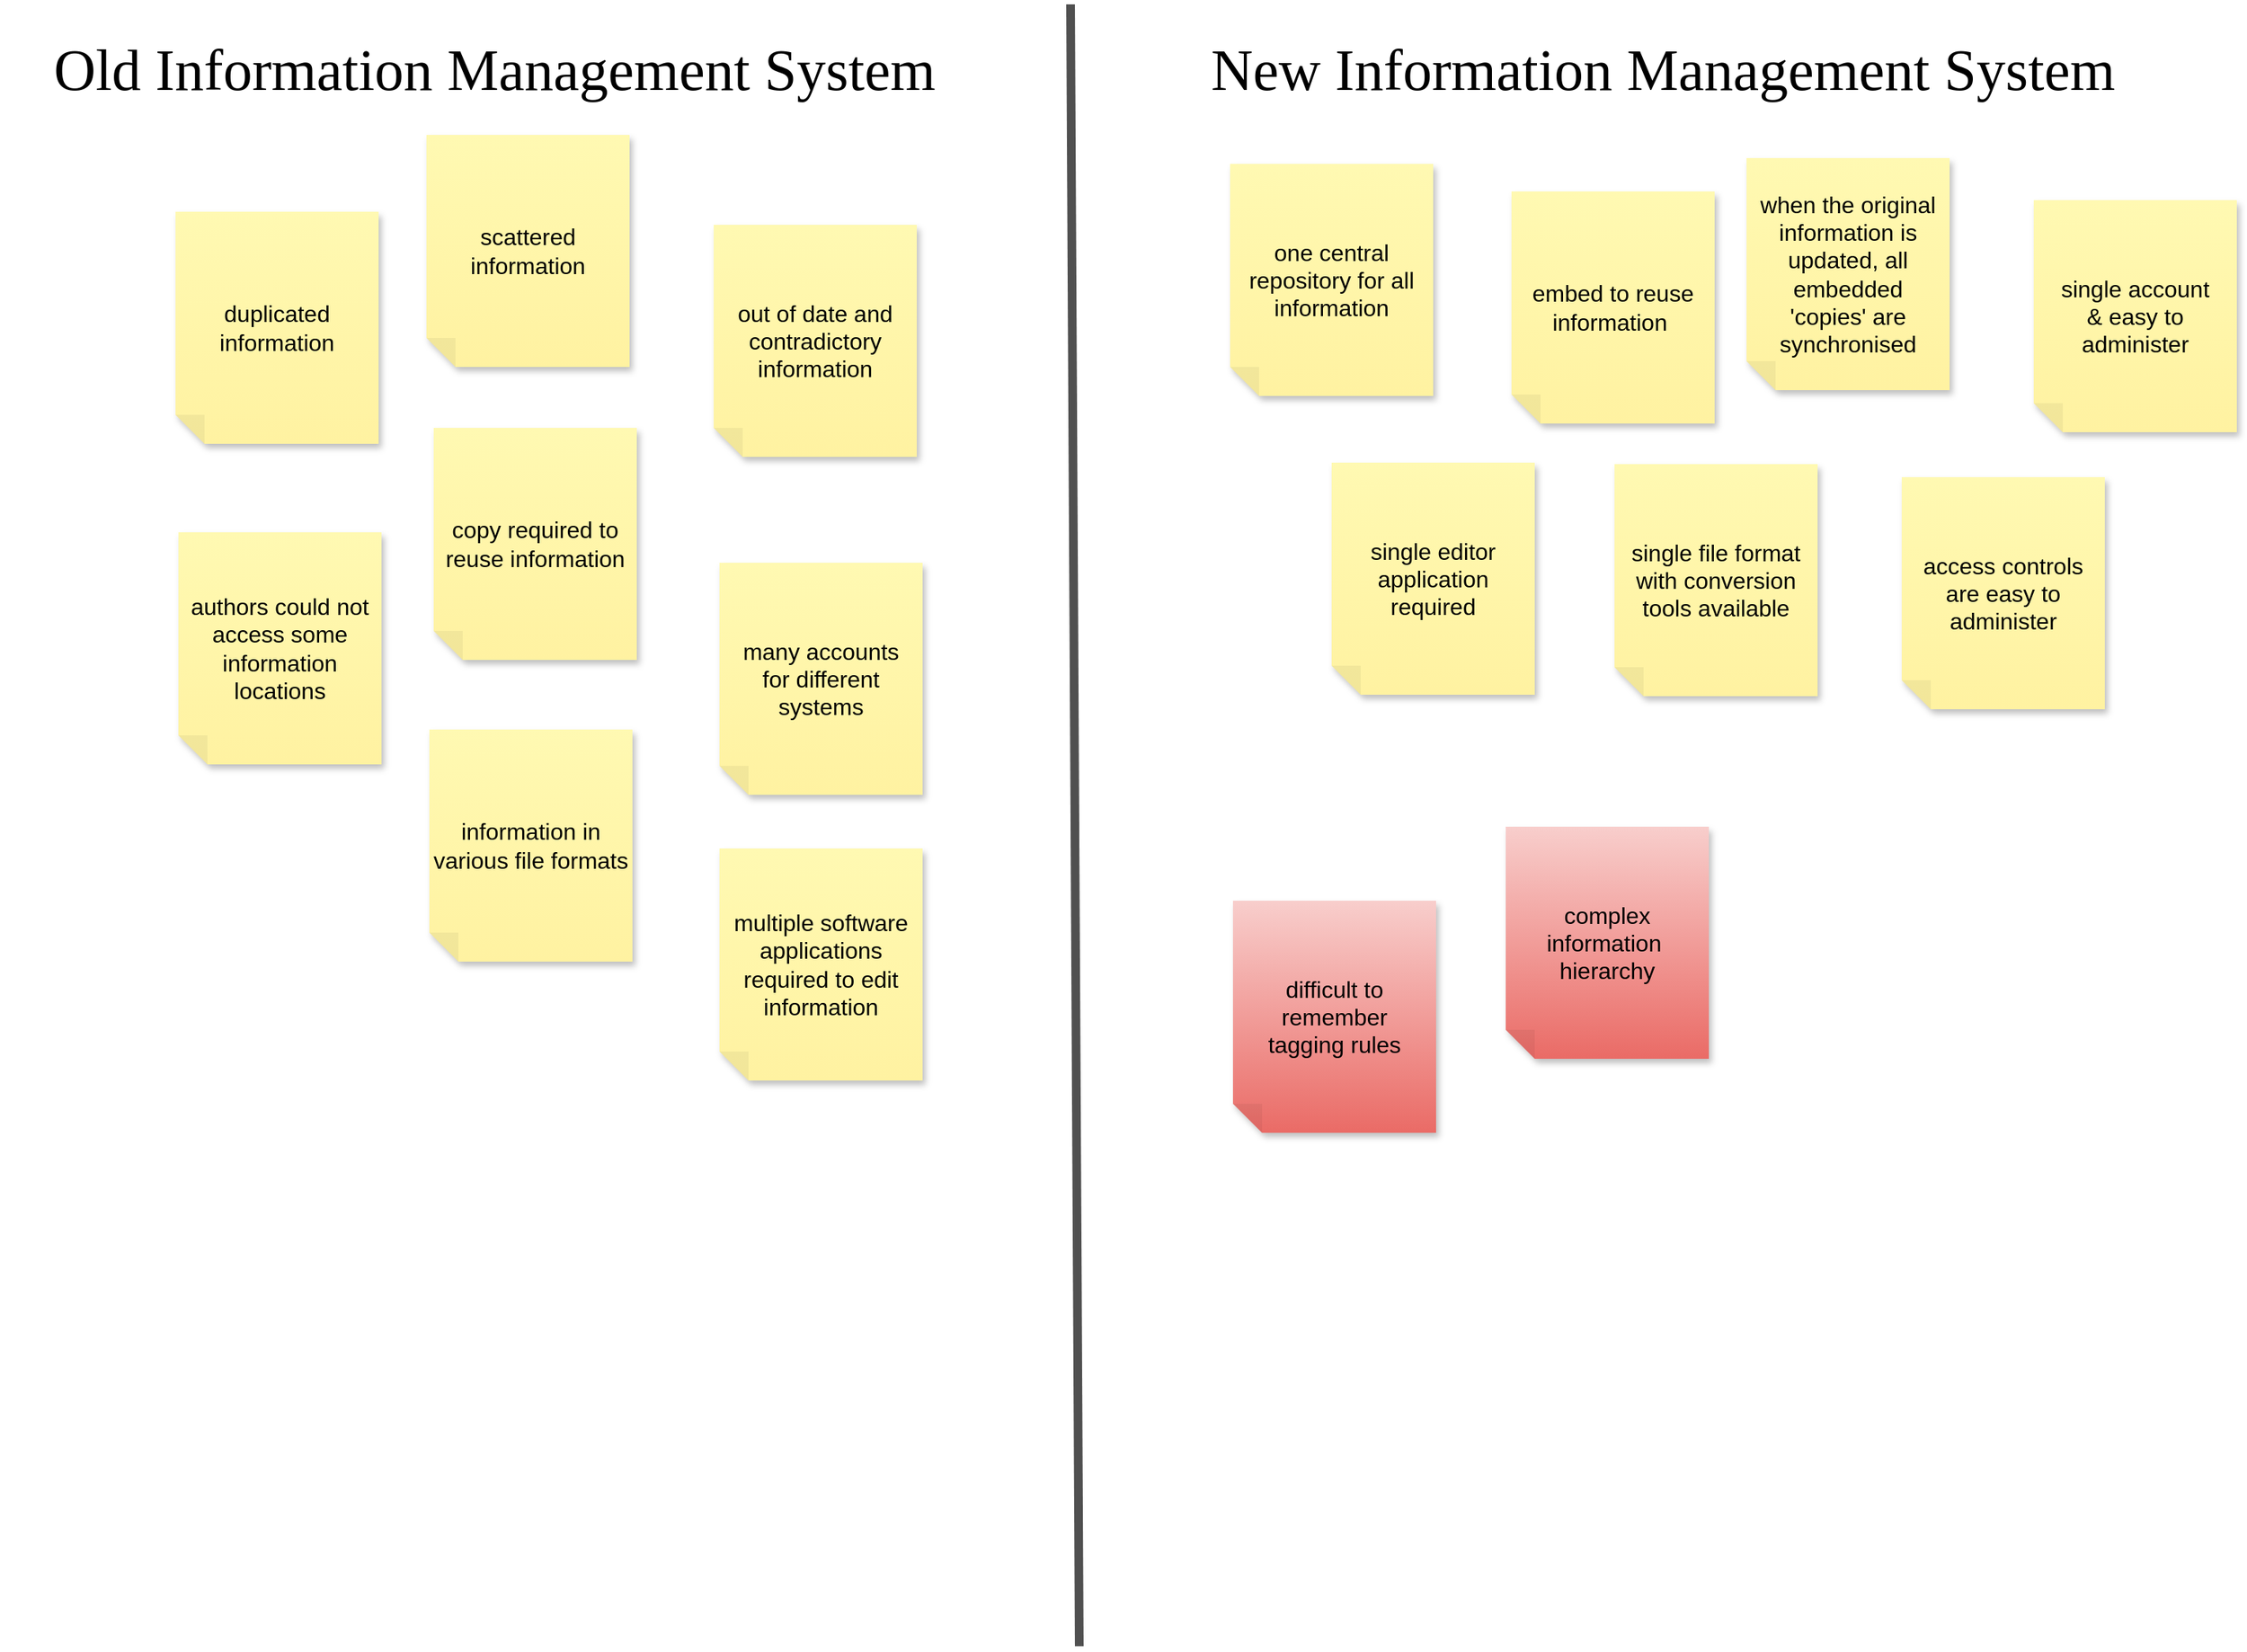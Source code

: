 <mxfile version="21.6.9" type="device" pages="4">
  <diagram id="8Tv6O-zn_HjkpHJz_6Ju" name="sticky notes">
    <mxGraphModel dx="2745" dy="1232" grid="0" gridSize="10" guides="1" tooltips="1" connect="1" arrows="1" fold="1" page="0" pageScale="1" pageWidth="827" pageHeight="1169" math="0" shadow="0">
      <root>
        <mxCell id="0" />
        <mxCell id="1" style="locked=1;" parent="0" />
        <mxCell id="zpWlHhp-zJXK9pTub8P5-1" value="" style="endArrow=none;html=1;rounded=0;fontSize=12;startSize=8;endSize=8;curved=1;strokeWidth=6;fontColor=#808080;strokeColor=#505050;" parent="1" edge="1">
          <mxGeometry width="50" height="50" relative="1" as="geometry">
            <mxPoint x="177" y="760" as="sourcePoint" />
            <mxPoint x="171" y="-372" as="targetPoint" />
          </mxGeometry>
        </mxCell>
        <mxCell id="zpWlHhp-zJXK9pTub8P5-2" value="Old Information Management System" style="text;html=1;strokeColor=none;fillColor=none;align=center;verticalAlign=middle;whiteSpace=wrap;rounded=0;fontSize=40;fontFamily=Georgia;" parent="1" vertex="1">
          <mxGeometry x="-567" y="-342" width="682" height="30" as="geometry" />
        </mxCell>
        <mxCell id="zpWlHhp-zJXK9pTub8P5-3" value="New Information Management System" style="text;html=1;strokeColor=none;fillColor=none;align=center;verticalAlign=middle;whiteSpace=wrap;rounded=0;fontSize=40;fontFamily=Georgia;" parent="1" vertex="1">
          <mxGeometry x="215" y="-342" width="729" height="30" as="geometry" />
        </mxCell>
        <mxCell id="zpWlHhp-zJXK9pTub8P5-4" value="notes" parent="0" />
        <mxCell id="1FB8a4OFprtBWKJMxnHY-16" value="&lt;font size=&quot;3&quot;&gt;access controls &lt;br&gt;are easy to administer&lt;/font&gt;" style="shape=note;whiteSpace=wrap;html=1;backgroundOutline=1;fontColor=#000000;darkOpacity=0.05;fillColor=#FFF9B2;strokeColor=none;fillStyle=solid;direction=west;gradientDirection=north;gradientColor=#FFF2A1;shadow=1;size=20;pointerEvents=1;" parent="zpWlHhp-zJXK9pTub8P5-4" vertex="1">
          <mxGeometry x="744" y="-46" width="140" height="160" as="geometry" />
        </mxCell>
        <mxCell id="1FB8a4OFprtBWKJMxnHY-17" value="&lt;font size=&quot;3&quot;&gt;single editor application &lt;br&gt;required&lt;br&gt;&lt;/font&gt;" style="shape=note;whiteSpace=wrap;html=1;backgroundOutline=1;fontColor=#000000;darkOpacity=0.05;fillColor=#FFF9B2;strokeColor=none;fillStyle=solid;direction=west;gradientDirection=north;gradientColor=#FFF2A1;shadow=1;size=20;pointerEvents=1;" parent="zpWlHhp-zJXK9pTub8P5-4" vertex="1">
          <mxGeometry x="351" y="-56" width="140" height="160" as="geometry" />
        </mxCell>
        <mxCell id="1FB8a4OFprtBWKJMxnHY-6" value="&lt;font size=&quot;3&quot;&gt;one central repository for all information&lt;/font&gt;" style="shape=note;whiteSpace=wrap;html=1;backgroundOutline=1;fontColor=#000000;darkOpacity=0.05;fillColor=#FFF9B2;strokeColor=none;fillStyle=solid;direction=west;gradientDirection=north;gradientColor=#FFF2A1;shadow=1;size=20;pointerEvents=1;" parent="zpWlHhp-zJXK9pTub8P5-4" vertex="1">
          <mxGeometry x="281" y="-262" width="140" height="160" as="geometry" />
        </mxCell>
        <mxCell id="1FB8a4OFprtBWKJMxnHY-7" value="&lt;font size=&quot;3&quot;&gt;difficult to remember &lt;br&gt;tagging rules&lt;/font&gt;" style="shape=note;whiteSpace=wrap;html=1;backgroundOutline=1;darkOpacity=0.05;fillColor=#f8cecc;strokeColor=none;fillStyle=solid;direction=west;gradientDirection=north;shadow=1;size=20;pointerEvents=1;gradientColor=#EA6B66;" parent="zpWlHhp-zJXK9pTub8P5-4" vertex="1">
          <mxGeometry x="283" y="246" width="140" height="160" as="geometry" />
        </mxCell>
        <mxCell id="1FB8a4OFprtBWKJMxnHY-8" value="&lt;font size=&quot;3&quot;&gt;embed to reuse information&amp;nbsp;&lt;/font&gt;" style="shape=note;whiteSpace=wrap;html=1;backgroundOutline=1;fontColor=#000000;darkOpacity=0.05;fillColor=#FFF9B2;strokeColor=none;fillStyle=solid;direction=west;gradientDirection=north;gradientColor=#FFF2A1;shadow=1;size=20;pointerEvents=1;" parent="zpWlHhp-zJXK9pTub8P5-4" vertex="1">
          <mxGeometry x="475" y="-243" width="140" height="160" as="geometry" />
        </mxCell>
        <mxCell id="6zmOf2ZbMMMNH-N77Qxr-1" value="&lt;font size=&quot;3&quot;&gt;complex&lt;br&gt;information&amp;nbsp;&lt;br&gt;hierarchy&lt;/font&gt;" style="shape=note;whiteSpace=wrap;html=1;backgroundOutline=1;darkOpacity=0.05;fillColor=#f8cecc;strokeColor=none;fillStyle=solid;direction=west;gradientDirection=north;shadow=1;size=20;pointerEvents=1;gradientColor=#EA6B66;" parent="zpWlHhp-zJXK9pTub8P5-4" vertex="1">
          <mxGeometry x="471" y="195" width="140" height="160" as="geometry" />
        </mxCell>
        <mxCell id="1FB8a4OFprtBWKJMxnHY-11" value="&lt;font size=&quot;3&quot;&gt;single account&lt;br&gt;&amp;amp; easy to administer&lt;br&gt;&lt;/font&gt;" style="shape=note;whiteSpace=wrap;html=1;backgroundOutline=1;fontColor=#000000;darkOpacity=0.05;fillColor=#FFF9B2;strokeColor=none;fillStyle=solid;direction=west;gradientDirection=north;gradientColor=#FFF2A1;shadow=1;size=20;pointerEvents=1;" parent="zpWlHhp-zJXK9pTub8P5-4" vertex="1">
          <mxGeometry x="835" y="-237" width="140" height="160" as="geometry" />
        </mxCell>
        <mxCell id="1FB8a4OFprtBWKJMxnHY-12" value="&lt;font size=&quot;3&quot;&gt;single file format with conversion &lt;br&gt;tools available&lt;br&gt;&lt;/font&gt;" style="shape=note;whiteSpace=wrap;html=1;backgroundOutline=1;fontColor=#000000;darkOpacity=0.05;fillColor=#FFF9B2;strokeColor=none;fillStyle=solid;direction=west;gradientDirection=north;gradientColor=#FFF2A1;shadow=1;size=20;pointerEvents=1;" parent="zpWlHhp-zJXK9pTub8P5-4" vertex="1">
          <mxGeometry x="546" y="-55" width="140" height="160" as="geometry" />
        </mxCell>
        <mxCell id="1FB8a4OFprtBWKJMxnHY-3" value="&lt;font size=&quot;3&quot;&gt;duplicated information&lt;/font&gt;" style="shape=note;whiteSpace=wrap;html=1;backgroundOutline=1;fontColor=#000000;darkOpacity=0.05;fillColor=#FFF9B2;strokeColor=none;fillStyle=solid;direction=west;gradientDirection=north;gradientColor=#FFF2A1;shadow=1;size=20;pointerEvents=1;" parent="zpWlHhp-zJXK9pTub8P5-4" vertex="1">
          <mxGeometry x="-446" y="-229" width="140" height="160" as="geometry" />
        </mxCell>
        <mxCell id="1FB8a4OFprtBWKJMxnHY-4" value="&lt;font size=&quot;3&quot;&gt;scattered information&lt;/font&gt;" style="shape=note;whiteSpace=wrap;html=1;backgroundOutline=1;fontColor=#000000;darkOpacity=0.05;fillColor=#FFF9B2;strokeColor=none;fillStyle=solid;direction=west;gradientDirection=north;gradientColor=#FFF2A1;shadow=1;size=20;pointerEvents=1;" parent="zpWlHhp-zJXK9pTub8P5-4" vertex="1">
          <mxGeometry x="-273" y="-282" width="140" height="160" as="geometry" />
        </mxCell>
        <mxCell id="1FB8a4OFprtBWKJMxnHY-5" value="&lt;font size=&quot;3&quot;&gt;out of date and contradictory information&lt;/font&gt;" style="shape=note;whiteSpace=wrap;html=1;backgroundOutline=1;fontColor=#000000;darkOpacity=0.05;fillColor=#FFF9B2;strokeColor=none;fillStyle=solid;direction=west;gradientDirection=north;gradientColor=#FFF2A1;shadow=1;size=20;pointerEvents=1;" parent="zpWlHhp-zJXK9pTub8P5-4" vertex="1">
          <mxGeometry x="-75" y="-220" width="140" height="160" as="geometry" />
        </mxCell>
        <mxCell id="1FB8a4OFprtBWKJMxnHY-9" value="&lt;font size=&quot;3&quot;&gt;copy required to reuse information&lt;/font&gt;" style="shape=note;whiteSpace=wrap;html=1;backgroundOutline=1;fontColor=#000000;darkOpacity=0.05;fillColor=#FFF9B2;strokeColor=none;fillStyle=solid;direction=west;gradientDirection=north;gradientColor=#FFF2A1;shadow=1;size=20;pointerEvents=1;" parent="zpWlHhp-zJXK9pTub8P5-4" vertex="1">
          <mxGeometry x="-268" y="-80" width="140" height="160" as="geometry" />
        </mxCell>
        <mxCell id="1FB8a4OFprtBWKJMxnHY-10" value="&lt;font size=&quot;3&quot;&gt;authors could not access some information locations&lt;/font&gt;" style="shape=note;whiteSpace=wrap;html=1;backgroundOutline=1;fontColor=#000000;darkOpacity=0.05;fillColor=#FFF9B2;strokeColor=none;fillStyle=solid;direction=west;gradientDirection=north;gradientColor=#FFF2A1;shadow=1;size=20;pointerEvents=1;" parent="zpWlHhp-zJXK9pTub8P5-4" vertex="1">
          <mxGeometry x="-444" y="-8" width="140" height="160" as="geometry" />
        </mxCell>
        <mxCell id="1FB8a4OFprtBWKJMxnHY-13" value="&lt;font size=&quot;3&quot;&gt;many accounts &lt;br&gt;for different systems&lt;/font&gt;" style="shape=note;whiteSpace=wrap;html=1;backgroundOutline=1;fontColor=#000000;darkOpacity=0.05;fillColor=#FFF9B2;strokeColor=none;fillStyle=solid;direction=west;gradientDirection=north;gradientColor=#FFF2A1;shadow=1;size=20;pointerEvents=1;" parent="zpWlHhp-zJXK9pTub8P5-4" vertex="1">
          <mxGeometry x="-71" y="13" width="140" height="160" as="geometry" />
        </mxCell>
        <mxCell id="1FB8a4OFprtBWKJMxnHY-14" value="&lt;font size=&quot;3&quot;&gt;information in various file formats&lt;/font&gt;" style="shape=note;whiteSpace=wrap;html=1;backgroundOutline=1;fontColor=#000000;darkOpacity=0.05;fillColor=#FFF9B2;strokeColor=none;fillStyle=solid;direction=west;gradientDirection=north;gradientColor=#FFF2A1;shadow=1;size=20;pointerEvents=1;" parent="zpWlHhp-zJXK9pTub8P5-4" vertex="1">
          <mxGeometry x="-271" y="128" width="140" height="160" as="geometry" />
        </mxCell>
        <mxCell id="1FB8a4OFprtBWKJMxnHY-15" value="&lt;font size=&quot;3&quot;&gt;multiple software applications required to edit information&lt;/font&gt;" style="shape=note;whiteSpace=wrap;html=1;backgroundOutline=1;fontColor=#000000;darkOpacity=0.05;fillColor=#FFF9B2;strokeColor=none;fillStyle=solid;direction=west;gradientDirection=north;gradientColor=#FFF2A1;shadow=1;size=20;pointerEvents=1;" parent="zpWlHhp-zJXK9pTub8P5-4" vertex="1">
          <mxGeometry x="-71" y="210" width="140" height="160" as="geometry" />
        </mxCell>
        <mxCell id="zF_1siTuKciorTle9Lip-1" value="&lt;font size=&quot;3&quot;&gt;when the original information is updated, all embedded &lt;br&gt;&#39;copies&#39; are synchronised&lt;br&gt;&lt;/font&gt;" style="shape=note;whiteSpace=wrap;html=1;backgroundOutline=1;fontColor=#000000;darkOpacity=0.05;fillColor=#FFF9B2;strokeColor=none;fillStyle=solid;direction=west;gradientDirection=north;gradientColor=#FFF2A1;shadow=1;size=20;pointerEvents=1;" parent="zpWlHhp-zJXK9pTub8P5-4" vertex="1">
          <mxGeometry x="637" y="-266" width="140" height="160" as="geometry" />
        </mxCell>
      </root>
    </mxGraphModel>
  </diagram>
  <diagram name="list-shape" id="oAA_fhl9_2G3QxOALEqq">
    <mxGraphModel dx="2345" dy="1232" grid="0" gridSize="10" guides="1" tooltips="1" connect="1" arrows="1" fold="1" page="0" pageScale="1" pageWidth="827" pageHeight="1169" math="0" shadow="0">
      <root>
        <mxCell id="0" />
        <mxCell id="1" parent="0" />
        <mxCell id="N1Pe8P2IrMZJIY72Lm6J-27" value="" style="rounded=0;whiteSpace=wrap;html=1;fontSize=16;fillColor=#D4E1F5;strokeColor=none;gradientColor=#FFF4C3;gradientDirection=east;glass=1;" parent="1" vertex="1">
          <mxGeometry x="-320" y="-70" width="1240" height="330" as="geometry" />
        </mxCell>
        <mxCell id="N1Pe8P2IrMZJIY72Lm6J-3" value="&lt;b style=&quot;font-size: 24px;&quot;&gt;Disadvantages&lt;/b&gt;" style="swimlane;fontStyle=0;childLayout=stackLayout;horizontal=1;startSize=30;horizontalStack=0;resizeParent=1;resizeParentMax=0;resizeLast=0;collapsible=0;marginBottom=0;whiteSpace=wrap;html=1;fontSize=24;align=center;spacingLeft=11;strokeColor=none;fontFamily=Architects Daughter;fontSource=https%3A%2F%2Ffonts.googleapis.com%2Fcss%3Ffamily%3DArchitects%2BDaughter;fillColor=#FFCE9F;swimlaneFillColor=default;sketch=1;curveFitting=1;jiggle=2;" parent="1" vertex="1">
          <mxGeometry x="320" width="575" height="240" as="geometry" />
        </mxCell>
        <mxCell id="N1Pe8P2IrMZJIY72Lm6J-4" value="Might feel boring or repetitive" style="text;strokeColor=none;fillColor=#ffe6cc;align=left;verticalAlign=middle;spacingLeft=4;spacingRight=4;overflow=hidden;points=[[0,0.5],[1,0.5]];portConstraint=eastwest;rotatable=0;whiteSpace=wrap;html=1;fontSize=16;fontFamily=Architects Daughter;fontSource=https%3A%2F%2Ffonts.googleapis.com%2Fcss%3Ffamily%3DArchitects%2BDaughter;sketch=1;curveFitting=1;jiggle=2;" parent="N1Pe8P2IrMZJIY72Lm6J-3" vertex="1">
          <mxGeometry y="30" width="575" height="30" as="geometry" />
        </mxCell>
        <mxCell id="N1Pe8P2IrMZJIY72Lm6J-5" value="Fewer new experiences or places to see" style="text;strokeColor=none;fillColor=#ffe6cc;align=left;verticalAlign=middle;spacingLeft=4;spacingRight=4;overflow=hidden;points=[[0,0.5],[1,0.5]];portConstraint=eastwest;rotatable=0;whiteSpace=wrap;html=1;fontSize=16;fontFamily=Architects Daughter;fontSource=https%3A%2F%2Ffonts.googleapis.com%2Fcss%3Ffamily%3DArchitects%2BDaughter;sketch=1;curveFitting=1;jiggle=2;" parent="N1Pe8P2IrMZJIY72Lm6J-3" vertex="1">
          <mxGeometry y="60" width="575" height="30" as="geometry" />
        </mxCell>
        <mxCell id="N1Pe8P2IrMZJIY72Lm6J-17" value="Lack of easy access to different cultures, people, climates, and cuisines&amp;nbsp;" style="text;strokeColor=none;fillColor=#ffe6cc;align=left;verticalAlign=middle;spacingLeft=4;spacingRight=4;overflow=hidden;points=[[0,0.5],[1,0.5]];portConstraint=eastwest;rotatable=0;whiteSpace=wrap;html=1;fontSize=16;fontFamily=Architects Daughter;fontSource=https%3A%2F%2Ffonts.googleapis.com%2Fcss%3Ffamily%3DArchitects%2BDaughter;sketch=1;curveFitting=1;jiggle=2;" parent="N1Pe8P2IrMZJIY72Lm6J-3" vertex="1">
          <mxGeometry y="90" width="575" height="30" as="geometry" />
        </mxCell>
        <mxCell id="N1Pe8P2IrMZJIY72Lm6J-15" value="Too easy to continue work tasks like checking email or message apps" style="text;strokeColor=none;fillColor=#ffe6cc;align=left;verticalAlign=middle;spacingLeft=4;spacingRight=4;overflow=hidden;points=[[0,0.5],[1,0.5]];portConstraint=eastwest;rotatable=0;whiteSpace=wrap;html=1;fontSize=16;fontFamily=Architects Daughter;fontSource=https%3A%2F%2Ffonts.googleapis.com%2Fcss%3Ffamily%3DArchitects%2BDaughter;sketch=1;curveFitting=1;jiggle=2;" parent="N1Pe8P2IrMZJIY72Lm6J-3" vertex="1">
          <mxGeometry y="120" width="575" height="30" as="geometry" />
        </mxCell>
        <mxCell id="N1Pe8P2IrMZJIY72Lm6J-16" value="No stories to tell to friends, family and coworkers when you return" style="text;strokeColor=none;fillColor=#ffe6cc;align=left;verticalAlign=middle;spacingLeft=4;spacingRight=4;overflow=hidden;points=[[0,0.5],[1,0.5]];portConstraint=eastwest;rotatable=0;whiteSpace=wrap;html=1;fontSize=16;fontFamily=Architects Daughter;fontSource=https%3A%2F%2Ffonts.googleapis.com%2Fcss%3Ffamily%3DArchitects%2BDaughter;sketch=1;curveFitting=1;jiggle=2;" parent="N1Pe8P2IrMZJIY72Lm6J-3" vertex="1">
          <mxGeometry y="150" width="575" height="30" as="geometry" />
        </mxCell>
        <mxCell id="N1Pe8P2IrMZJIY72Lm6J-19" value="Less physical activity than on a vacation" style="text;strokeColor=none;fillColor=#ffe6cc;align=left;verticalAlign=middle;spacingLeft=4;spacingRight=4;overflow=hidden;points=[[0,0.5],[1,0.5]];portConstraint=eastwest;rotatable=0;whiteSpace=wrap;html=1;fontSize=16;fontFamily=Architects Daughter;fontSource=https%3A%2F%2Ffonts.googleapis.com%2Fcss%3Ffamily%3DArchitects%2BDaughter;sketch=1;curveFitting=1;jiggle=2;" parent="N1Pe8P2IrMZJIY72Lm6J-3" vertex="1">
          <mxGeometry y="180" width="575" height="30" as="geometry" />
        </mxCell>
        <mxCell id="N1Pe8P2IrMZJIY72Lm6J-25" value="Home stressors like laundry and cleaning are unavoidable." style="text;strokeColor=none;fillColor=#ffe6cc;align=left;verticalAlign=middle;spacingLeft=4;spacingRight=4;overflow=hidden;points=[[0,0.5],[1,0.5]];portConstraint=eastwest;rotatable=0;whiteSpace=wrap;html=1;fontSize=16;fontFamily=Architects Daughter;fontSource=https%3A%2F%2Ffonts.googleapis.com%2Fcss%3Ffamily%3DArchitects%2BDaughter;sketch=1;curveFitting=1;jiggle=2;" parent="N1Pe8P2IrMZJIY72Lm6J-3" vertex="1">
          <mxGeometry y="210" width="575" height="30" as="geometry" />
        </mxCell>
        <mxCell id="N1Pe8P2IrMZJIY72Lm6J-7" value="&lt;b style=&quot;font-size: 24px;&quot;&gt;Advantages&lt;/b&gt;" style="swimlane;fontStyle=0;childLayout=stackLayout;horizontal=1;startSize=30;horizontalStack=0;resizeParent=1;resizeParentMax=0;resizeLast=0;collapsible=0;marginBottom=0;whiteSpace=wrap;html=1;fontSize=24;align=center;spacingRight=11;strokeColor=none;fontFamily=Architects Daughter;fontSource=https%3A%2F%2Ffonts.googleapis.com%2Fcss%3Ffamily%3DArchitects%2BDaughter;fillColor=#7EA6E0;swimlaneFillColor=default;sketch=1;curveFitting=1;jiggle=2;hachureAngle=41;" parent="1" vertex="1">
          <mxGeometry x="-295" width="575" height="240" as="geometry" />
        </mxCell>
        <mxCell id="N1Pe8P2IrMZJIY72Lm6J-8" value="Spare time do things around the home that were being put off" style="text;strokeColor=none;fillColor=#dae8fc;align=right;verticalAlign=middle;spacingLeft=4;spacingRight=4;overflow=hidden;points=[[0,0.5],[1,0.5]];portConstraint=eastwest;rotatable=0;whiteSpace=wrap;html=1;fontSize=16;fontFamily=Architects Daughter;fontSource=https%3A%2F%2Ffonts.googleapis.com%2Fcss%3Ffamily%3DArchitects%2BDaughter;sketch=1;curveFitting=1;jiggle=2;hachureAngle=41;" parent="N1Pe8P2IrMZJIY72Lm6J-7" vertex="1">
          <mxGeometry y="30" width="575" height="30" as="geometry" />
        </mxCell>
        <mxCell id="N1Pe8P2IrMZJIY72Lm6J-10" value="Opportunity to explore local sights, activities and events" style="text;strokeColor=none;fillColor=#dae8fc;align=right;verticalAlign=middle;spacingLeft=4;spacingRight=4;overflow=hidden;points=[[0,0.5],[1,0.5]];portConstraint=eastwest;rotatable=0;whiteSpace=wrap;html=1;fontSize=16;fontFamily=Architects Daughter;fontSource=https%3A%2F%2Ffonts.googleapis.com%2Fcss%3Ffamily%3DArchitects%2BDaughter;sketch=1;curveFitting=1;jiggle=2;hachureAngle=41;" parent="N1Pe8P2IrMZJIY72Lm6J-7" vertex="1">
          <mxGeometry y="60" width="575" height="30" as="geometry" />
        </mxCell>
        <mxCell id="N1Pe8P2IrMZJIY72Lm6J-12" value="Inexpensive" style="text;strokeColor=none;fillColor=#dae8fc;align=right;verticalAlign=middle;spacingLeft=4;spacingRight=4;overflow=hidden;points=[[0,0.5],[1,0.5]];portConstraint=eastwest;rotatable=0;whiteSpace=wrap;html=1;fontSize=16;fontFamily=Architects Daughter;fontSource=https%3A%2F%2Ffonts.googleapis.com%2Fcss%3Ffamily%3DArchitects%2BDaughter;sketch=1;curveFitting=1;jiggle=2;hachureAngle=41;" parent="N1Pe8P2IrMZJIY72Lm6J-7" vertex="1">
          <mxGeometry y="90" width="575" height="30" as="geometry" />
        </mxCell>
        <mxCell id="N1Pe8P2IrMZJIY72Lm6J-14" value="No travel stress or planning required" style="text;strokeColor=none;fillColor=#dae8fc;align=right;verticalAlign=middle;spacingLeft=4;spacingRight=4;overflow=hidden;points=[[0,0.5],[1,0.5]];portConstraint=eastwest;rotatable=0;whiteSpace=wrap;html=1;fontSize=16;fontFamily=Architects Daughter;fontSource=https%3A%2F%2Ffonts.googleapis.com%2Fcss%3Ffamily%3DArchitects%2BDaughter;sketch=1;curveFitting=1;jiggle=2;hachureAngle=41;" parent="N1Pe8P2IrMZJIY72Lm6J-7" vertex="1">
          <mxGeometry y="120" width="575" height="30" as="geometry" />
        </mxCell>
        <mxCell id="N1Pe8P2IrMZJIY72Lm6J-20" value="More time to spend with friends and family" style="text;strokeColor=none;fillColor=#dae8fc;align=right;verticalAlign=middle;spacingLeft=4;spacingRight=4;overflow=hidden;points=[[0,0.5],[1,0.5]];portConstraint=eastwest;rotatable=0;whiteSpace=wrap;html=1;fontSize=16;fontFamily=Architects Daughter;fontSource=https%3A%2F%2Ffonts.googleapis.com%2Fcss%3Ffamily%3DArchitects%2BDaughter;sketch=1;curveFitting=1;jiggle=2;hachureAngle=41;" parent="N1Pe8P2IrMZJIY72Lm6J-7" vertex="1">
          <mxGeometry y="150" width="575" height="30" as="geometry" />
        </mxCell>
        <mxCell id="N1Pe8P2IrMZJIY72Lm6J-21" value="Pet or housesitting is not required" style="text;strokeColor=none;fillColor=#dae8fc;align=right;verticalAlign=middle;spacingLeft=4;spacingRight=4;overflow=hidden;points=[[0,0.5],[1,0.5]];portConstraint=eastwest;rotatable=0;whiteSpace=wrap;html=1;fontSize=16;fontFamily=Architects Daughter;fontSource=https%3A%2F%2Ffonts.googleapis.com%2Fcss%3Ffamily%3DArchitects%2BDaughter;sketch=1;curveFitting=1;jiggle=2;hachureAngle=41;" parent="N1Pe8P2IrMZJIY72Lm6J-7" vertex="1">
          <mxGeometry y="180" width="575" height="30" as="geometry" />
        </mxCell>
        <mxCell id="N1Pe8P2IrMZJIY72Lm6J-24" value="Opportunity to pick up a new hobby or skill" style="text;strokeColor=none;fillColor=#dae8fc;align=right;verticalAlign=middle;spacingLeft=4;spacingRight=4;overflow=hidden;points=[[0,0.5],[1,0.5]];portConstraint=eastwest;rotatable=0;whiteSpace=wrap;html=1;fontSize=16;fontFamily=Architects Daughter;fontSource=https%3A%2F%2Ffonts.googleapis.com%2Fcss%3Ffamily%3DArchitects%2BDaughter;sketch=1;curveFitting=1;jiggle=2;hachureAngle=41;" parent="N1Pe8P2IrMZJIY72Lm6J-7" vertex="1">
          <mxGeometry y="210" width="575" height="30" as="geometry" />
        </mxCell>
        <mxCell id="N1Pe8P2IrMZJIY72Lm6J-22" value="" style="endArrow=none;dashed=1;html=1;rounded=0;fontSize=12;startSize=8;endSize=8;curved=1;fontFamily=Architects Daughter;fontSource=https%3A%2F%2Ffonts.googleapis.com%2Fcss%3Ffamily%3DArchitects%2BDaughter;fillColor=#dae8fc;strokeColor=#4D4D4D;" parent="1" edge="1">
          <mxGeometry width="50" height="50" relative="1" as="geometry">
            <mxPoint x="300" y="240" as="sourcePoint" />
            <mxPoint x="300" as="targetPoint" />
          </mxGeometry>
        </mxCell>
        <mxCell id="N1Pe8P2IrMZJIY72Lm6J-23" value="" style="endArrow=none;dashed=1;html=1;rounded=0;fontSize=12;startSize=8;endSize=8;curved=1;fontFamily=Architects Daughter;fontSource=https%3A%2F%2Ffonts.googleapis.com%2Fcss%3Ffamily%3DArchitects%2BDaughter;fillColor=#dae8fc;strokeColor=#4D4D4D;" parent="1" edge="1">
          <mxGeometry width="50" height="50" relative="1" as="geometry">
            <mxPoint x="880" y="30" as="sourcePoint" />
            <mxPoint x="-280" y="30" as="targetPoint" />
          </mxGeometry>
        </mxCell>
        <mxCell id="N1Pe8P2IrMZJIY72Lm6J-28" value="Staycations" style="text;html=1;strokeColor=none;fillColor=none;align=center;verticalAlign=middle;whiteSpace=wrap;rounded=0;fontSize=40;fontFamily=Architects Daughter;fontSource=https%3A%2F%2Ffonts.googleapis.com%2Fcss%3Ffamily%3DArchitects%2BDaughter;" parent="1" vertex="1">
          <mxGeometry x="270" y="-50" width="60" height="30" as="geometry" />
        </mxCell>
      </root>
    </mxGraphModel>
  </diagram>
  <diagram id="UB7B90bZEB6YyTwkique" name="table">
    <mxGraphModel dx="2345" dy="832" grid="0" gridSize="10" guides="1" tooltips="1" connect="1" arrows="1" fold="1" page="0" pageScale="1" pageWidth="827" pageHeight="1169" math="0" shadow="0">
      <root>
        <mxCell id="0" />
        <mxCell id="1" parent="0" />
        <mxCell id="1c3BVcRie9A67-8lBLHy-1" value="" style="shape=table;startSize=1;container=1;collapsible=0;childLayout=tableLayout;fontSize=16;strokeColor=#FFFFFF;strokeWidth=1;perimeterSpacing=0;rounded=0;shadow=1;fillColor=#f5f5f5;fontColor=#333333;" parent="1" vertex="1">
          <mxGeometry x="-146" y="8" width="833" height="322.5" as="geometry" />
        </mxCell>
        <mxCell id="1c3BVcRie9A67-8lBLHy-2" value="" style="shape=tableRow;horizontal=0;startSize=0;swimlaneHead=0;swimlaneBody=0;strokeColor=inherit;top=0;left=0;bottom=0;right=0;collapsible=0;dropTarget=0;fillColor=none;points=[[0,0.5],[1,0.5]];portConstraint=eastwest;fontSize=16;" parent="1c3BVcRie9A67-8lBLHy-1" vertex="1">
          <mxGeometry y="1" width="833" height="43" as="geometry" />
        </mxCell>
        <mxCell id="1c3BVcRie9A67-8lBLHy-3" value="Mobile app" style="shape=partialRectangle;html=1;whiteSpace=wrap;connectable=0;strokeColor=inherit;overflow=hidden;fillColor=none;top=0;left=0;bottom=0;right=0;pointerEvents=1;fontSize=19;fontStyle=1" parent="1c3BVcRie9A67-8lBLHy-2" vertex="1">
          <mxGeometry width="417" height="43" as="geometry">
            <mxRectangle width="417" height="43" as="alternateBounds" />
          </mxGeometry>
        </mxCell>
        <mxCell id="1c3BVcRie9A67-8lBLHy-4" value="Web app" style="shape=partialRectangle;html=1;whiteSpace=wrap;connectable=0;strokeColor=inherit;overflow=hidden;fillColor=none;top=0;left=0;bottom=0;right=0;pointerEvents=1;fontSize=19;fontStyle=1" parent="1c3BVcRie9A67-8lBLHy-2" vertex="1">
          <mxGeometry x="417" width="416" height="43" as="geometry">
            <mxRectangle width="416" height="43" as="alternateBounds" />
          </mxGeometry>
        </mxCell>
        <mxCell id="1c3BVcRie9A67-8lBLHy-5" value="" style="shape=tableRow;horizontal=0;startSize=0;swimlaneHead=0;swimlaneBody=0;strokeColor=inherit;top=0;left=0;bottom=0;right=0;collapsible=0;dropTarget=0;fillColor=none;points=[[0,0.5],[1,0.5]];portConstraint=eastwest;fontSize=16;" parent="1c3BVcRie9A67-8lBLHy-1" vertex="1">
          <mxGeometry y="44" width="833" height="40" as="geometry" />
        </mxCell>
        <mxCell id="1c3BVcRie9A67-8lBLHy-6" value="&lt;ul&gt;&lt;li&gt;Content updates require a release build&lt;br&gt;&lt;/li&gt;&lt;/ul&gt;" style="shape=partialRectangle;html=1;whiteSpace=wrap;connectable=0;strokeColor=inherit;overflow=hidden;fillColor=none;top=0;left=0;bottom=0;right=0;pointerEvents=1;fontSize=16;" parent="1c3BVcRie9A67-8lBLHy-5" vertex="1">
          <mxGeometry width="417" height="40" as="geometry">
            <mxRectangle width="417" height="40" as="alternateBounds" />
          </mxGeometry>
        </mxCell>
        <mxCell id="1c3BVcRie9A67-8lBLHy-7" value="&lt;ul&gt;&lt;li&gt;Content mirrors website dynamically&lt;br&gt;&lt;/li&gt;&lt;/ul&gt;" style="shape=partialRectangle;html=1;whiteSpace=wrap;connectable=0;strokeColor=inherit;overflow=hidden;fillColor=none;top=0;left=0;bottom=0;right=0;pointerEvents=1;fontSize=16;" parent="1c3BVcRie9A67-8lBLHy-5" vertex="1">
          <mxGeometry x="417" width="416" height="40" as="geometry">
            <mxRectangle width="416" height="40" as="alternateBounds" />
          </mxGeometry>
        </mxCell>
        <mxCell id="1c3BVcRie9A67-8lBLHy-8" value="" style="shape=tableRow;horizontal=0;startSize=0;swimlaneHead=0;swimlaneBody=0;strokeColor=inherit;top=0;left=0;bottom=0;right=0;collapsible=0;dropTarget=0;fillColor=none;points=[[0,0.5],[1,0.5]];portConstraint=eastwest;fontSize=16;" parent="1c3BVcRie9A67-8lBLHy-1" vertex="1">
          <mxGeometry y="84" width="833" height="40" as="geometry" />
        </mxCell>
        <mxCell id="1c3BVcRie9A67-8lBLHy-9" value="&lt;ul&gt;&lt;li&gt;Only works on mobile devices&lt;br&gt;&lt;/li&gt;&lt;/ul&gt;" style="shape=partialRectangle;html=1;whiteSpace=wrap;connectable=0;strokeColor=inherit;overflow=hidden;fillColor=none;top=0;left=0;bottom=0;right=0;pointerEvents=1;fontSize=16;" parent="1c3BVcRie9A67-8lBLHy-8" vertex="1">
          <mxGeometry width="417" height="40" as="geometry">
            <mxRectangle width="417" height="40" as="alternateBounds" />
          </mxGeometry>
        </mxCell>
        <mxCell id="1c3BVcRie9A67-8lBLHy-10" value="&lt;ul&gt;&lt;li&gt;Works on all devices through a browser&lt;br&gt;&lt;/li&gt;&lt;/ul&gt;" style="shape=partialRectangle;html=1;whiteSpace=wrap;connectable=0;strokeColor=inherit;overflow=hidden;fillColor=none;top=0;left=0;bottom=0;right=0;pointerEvents=1;fontSize=16;" parent="1c3BVcRie9A67-8lBLHy-8" vertex="1">
          <mxGeometry x="417" width="416" height="40" as="geometry">
            <mxRectangle width="416" height="40" as="alternateBounds" />
          </mxGeometry>
        </mxCell>
        <mxCell id="1c3BVcRie9A67-8lBLHy-11" value="" style="shape=tableRow;horizontal=0;startSize=0;swimlaneHead=0;swimlaneBody=0;strokeColor=inherit;top=0;left=0;bottom=0;right=0;collapsible=0;dropTarget=0;fillColor=none;points=[[0,0.5],[1,0.5]];portConstraint=eastwest;fontSize=16;" parent="1c3BVcRie9A67-8lBLHy-1" vertex="1">
          <mxGeometry y="124" width="833" height="40" as="geometry" />
        </mxCell>
        <mxCell id="1c3BVcRie9A67-8lBLHy-12" value="&lt;ul&gt;&lt;li&gt;Available in mobile app stores&lt;br&gt;&lt;/li&gt;&lt;/ul&gt;" style="shape=partialRectangle;html=1;whiteSpace=wrap;connectable=0;strokeColor=inherit;overflow=hidden;fillColor=none;top=0;left=0;bottom=0;right=0;pointerEvents=1;fontSize=16;" parent="1c3BVcRie9A67-8lBLHy-11" vertex="1">
          <mxGeometry width="417" height="40" as="geometry">
            <mxRectangle width="417" height="40" as="alternateBounds" />
          </mxGeometry>
        </mxCell>
        <mxCell id="1c3BVcRie9A67-8lBLHy-13" value="&lt;ul&gt;&lt;li&gt;Design limitations to work at various interface sizes&lt;br&gt;&lt;/li&gt;&lt;/ul&gt;" style="shape=partialRectangle;html=1;whiteSpace=wrap;connectable=0;strokeColor=inherit;overflow=hidden;fillColor=none;top=0;left=0;bottom=0;right=0;pointerEvents=1;fontSize=16;" parent="1c3BVcRie9A67-8lBLHy-11" vertex="1">
          <mxGeometry x="417" width="416" height="40" as="geometry">
            <mxRectangle width="416" height="40" as="alternateBounds" />
          </mxGeometry>
        </mxCell>
        <mxCell id="1c3BVcRie9A67-8lBLHy-14" value="" style="shape=tableRow;horizontal=0;startSize=0;swimlaneHead=0;swimlaneBody=0;strokeColor=inherit;top=0;left=0;bottom=0;right=0;collapsible=0;dropTarget=0;fillColor=none;points=[[0,0.5],[1,0.5]];portConstraint=eastwest;fontSize=16;" parent="1c3BVcRie9A67-8lBLHy-1" vertex="1">
          <mxGeometry y="164" width="833" height="40" as="geometry" />
        </mxCell>
        <mxCell id="1c3BVcRie9A67-8lBLHy-15" value="&lt;ul&gt;&lt;li&gt;Limited functionality&lt;br&gt;&lt;/li&gt;&lt;/ul&gt;" style="shape=partialRectangle;html=1;whiteSpace=wrap;connectable=0;strokeColor=inherit;overflow=hidden;fillColor=none;top=0;left=0;bottom=0;right=0;pointerEvents=1;fontSize=16;" parent="1c3BVcRie9A67-8lBLHy-14" vertex="1">
          <mxGeometry width="417" height="40" as="geometry">
            <mxRectangle width="417" height="40" as="alternateBounds" />
          </mxGeometry>
        </mxCell>
        <mxCell id="1c3BVcRie9A67-8lBLHy-16" value="&lt;ul&gt;&lt;li&gt;Hybrid app possible for listing in mobile app stores&lt;br&gt;&lt;/li&gt;&lt;/ul&gt;" style="shape=partialRectangle;html=1;whiteSpace=wrap;connectable=0;strokeColor=inherit;overflow=hidden;fillColor=none;top=0;left=0;bottom=0;right=0;pointerEvents=1;fontSize=16;" parent="1c3BVcRie9A67-8lBLHy-14" vertex="1">
          <mxGeometry x="417" width="416" height="40" as="geometry">
            <mxRectangle width="416" height="40" as="alternateBounds" />
          </mxGeometry>
        </mxCell>
        <mxCell id="1c3BVcRie9A67-8lBLHy-17" value="" style="shape=tableRow;horizontal=0;startSize=0;swimlaneHead=0;swimlaneBody=0;strokeColor=inherit;top=0;left=0;bottom=0;right=0;collapsible=0;dropTarget=0;fillColor=none;points=[[0,0.5],[1,0.5]];portConstraint=eastwest;fontSize=16;" parent="1c3BVcRie9A67-8lBLHy-1" vertex="1">
          <mxGeometry y="204" width="833" height="39" as="geometry" />
        </mxCell>
        <mxCell id="1c3BVcRie9A67-8lBLHy-18" value="&lt;ul&gt;&lt;li&gt;Able to access device hardware&lt;br&gt;&lt;/li&gt;&lt;/ul&gt;" style="shape=partialRectangle;html=1;whiteSpace=wrap;connectable=0;strokeColor=inherit;overflow=hidden;fillColor=none;top=0;left=0;bottom=0;right=0;pointerEvents=1;fontSize=16;" parent="1c3BVcRie9A67-8lBLHy-17" vertex="1">
          <mxGeometry width="417" height="39" as="geometry">
            <mxRectangle width="417" height="39" as="alternateBounds" />
          </mxGeometry>
        </mxCell>
        <mxCell id="1c3BVcRie9A67-8lBLHy-19" value="" style="shape=partialRectangle;html=1;whiteSpace=wrap;connectable=0;strokeColor=inherit;overflow=hidden;fillColor=none;top=0;left=0;bottom=0;right=0;pointerEvents=1;fontSize=16;" parent="1c3BVcRie9A67-8lBLHy-17" vertex="1">
          <mxGeometry x="417" width="416" height="39" as="geometry">
            <mxRectangle width="416" height="39" as="alternateBounds" />
          </mxGeometry>
        </mxCell>
        <mxCell id="1c3BVcRie9A67-8lBLHy-20" value="" style="shape=tableRow;horizontal=0;startSize=0;swimlaneHead=0;swimlaneBody=0;strokeColor=inherit;top=0;left=0;bottom=0;right=0;collapsible=0;dropTarget=0;fillColor=none;points=[[0,0.5],[1,0.5]];portConstraint=eastwest;fontSize=16;" parent="1c3BVcRie9A67-8lBLHy-1" vertex="1">
          <mxGeometry y="243" width="833" height="40" as="geometry" />
        </mxCell>
        <mxCell id="1c3BVcRie9A67-8lBLHy-21" value="&lt;ul&gt;&lt;li&gt;Can work without internet access&lt;br&gt;&lt;/li&gt;&lt;/ul&gt;" style="shape=partialRectangle;html=1;whiteSpace=wrap;connectable=0;strokeColor=inherit;overflow=hidden;fillColor=none;top=0;left=0;bottom=0;right=0;pointerEvents=1;fontSize=16;" parent="1c3BVcRie9A67-8lBLHy-20" vertex="1">
          <mxGeometry width="417" height="40" as="geometry">
            <mxRectangle width="417" height="40" as="alternateBounds" />
          </mxGeometry>
        </mxCell>
        <mxCell id="1c3BVcRie9A67-8lBLHy-22" value="" style="shape=partialRectangle;html=1;whiteSpace=wrap;connectable=0;strokeColor=inherit;overflow=hidden;fillColor=none;top=0;left=0;bottom=0;right=0;pointerEvents=1;fontSize=16;" parent="1c3BVcRie9A67-8lBLHy-20" vertex="1">
          <mxGeometry x="417" width="416" height="40" as="geometry">
            <mxRectangle width="416" height="40" as="alternateBounds" />
          </mxGeometry>
        </mxCell>
        <mxCell id="1c3BVcRie9A67-8lBLHy-23" value="" style="shape=tableRow;horizontal=0;startSize=0;swimlaneHead=0;swimlaneBody=0;strokeColor=inherit;top=0;left=0;bottom=0;right=0;collapsible=0;dropTarget=0;fillColor=none;points=[[0,0.5],[1,0.5]];portConstraint=eastwest;fontSize=16;" parent="1c3BVcRie9A67-8lBLHy-1" vertex="1">
          <mxGeometry y="283" width="833" height="40" as="geometry" />
        </mxCell>
        <mxCell id="1c3BVcRie9A67-8lBLHy-24" value="&lt;ul&gt;&lt;li&gt;Device compatibilities must be considered&lt;br&gt;&lt;/li&gt;&lt;/ul&gt;" style="shape=partialRectangle;html=1;whiteSpace=wrap;connectable=0;strokeColor=inherit;overflow=hidden;fillColor=none;top=0;left=0;bottom=0;right=0;pointerEvents=1;fontSize=16;" parent="1c3BVcRie9A67-8lBLHy-23" vertex="1">
          <mxGeometry width="417" height="40" as="geometry">
            <mxRectangle width="417" height="40" as="alternateBounds" />
          </mxGeometry>
        </mxCell>
        <mxCell id="1c3BVcRie9A67-8lBLHy-25" value="" style="shape=partialRectangle;html=1;whiteSpace=wrap;connectable=0;strokeColor=inherit;overflow=hidden;fillColor=none;top=0;left=0;bottom=0;right=0;pointerEvents=1;fontSize=16;" parent="1c3BVcRie9A67-8lBLHy-23" vertex="1">
          <mxGeometry x="417" width="416" height="40" as="geometry">
            <mxRectangle width="416" height="40" as="alternateBounds" />
          </mxGeometry>
        </mxCell>
      </root>
    </mxGraphModel>
  </diagram>
  <diagram id="F86wQsfRZn8CNxZeyUoV" name="mind-map">
    <mxGraphModel grid="0" page="0" gridSize="10" guides="1" tooltips="1" connect="1" arrows="1" fold="1" pageScale="1" pageWidth="827" pageHeight="1169" math="0" shadow="0">
      <root>
        <mxCell id="0" />
        <mxCell id="1" parent="0" />
        <mxCell id="CkViFcj3A-L4OmHf56Mb-1" value="Work" style="ellipse;whiteSpace=wrap;html=1;align=center;newEdgeStyle={&quot;edgeStyle&quot;:&quot;entityRelationEdgeStyle&quot;,&quot;startArrow&quot;:&quot;none&quot;,&quot;endArrow&quot;:&quot;none&quot;,&quot;segment&quot;:10,&quot;curved&quot;:1,&quot;sourcePerimeterSpacing&quot;:0,&quot;targetPerimeterSpacing&quot;:0};treeFolding=1;treeMoving=1;fontSize=16;gradientColor=#67AB9F;gradientDirection=east;fillColor=#B5739D;" parent="1" vertex="1">
          <mxGeometry x="88" y="176" width="113" height="40" as="geometry" />
        </mxCell>
        <mxCell id="CkViFcj3A-L4OmHf56Mb-2" value="time and stress saved on commute" style="whiteSpace=wrap;html=1;shape=partialRectangle;top=0;left=0;bottom=1;right=0;points=[[0,1],[1,1]];fillColor=none;align=center;verticalAlign=bottom;routingCenterY=0.5;snapToPoint=1;recursiveResize=0;autosize=1;treeFolding=1;treeMoving=1;newEdgeStyle={&quot;edgeStyle&quot;:&quot;entityRelationEdgeStyle&quot;,&quot;startArrow&quot;:&quot;none&quot;,&quot;endArrow&quot;:&quot;none&quot;,&quot;segment&quot;:10,&quot;curved&quot;:1,&quot;sourcePerimeterSpacing&quot;:0,&quot;targetPerimeterSpacing&quot;:0};fontSize=16;strokeColor=#67AB9F;" parent="1" vertex="1">
          <mxGeometry x="362" y="-17" width="283" height="31" as="geometry" />
        </mxCell>
        <mxCell id="CkViFcj3A-L4OmHf56Mb-3" value="" style="edgeStyle=entityRelationEdgeStyle;startArrow=none;endArrow=none;segment=10;sourcePerimeterSpacing=0;targetPerimeterSpacing=0;fontSize=12;startSize=8;endSize=8;curved=1;strokeColor=#67AB9F;" parent="1" source="CkViFcj3A-L4OmHf56Mb-1" target="CkViFcj3A-L4OmHf56Mb-2" edge="1">
          <mxGeometry relative="1" as="geometry">
            <mxPoint x="341" y="119" as="sourcePoint" />
          </mxGeometry>
        </mxCell>
        <mxCell id="CkViFcj3A-L4OmHf56Mb-6" value="lower employee travel costs" style="whiteSpace=wrap;html=1;shape=partialRectangle;top=0;left=0;bottom=1;right=0;points=[[0,1],[1,1]];fillColor=none;align=center;verticalAlign=bottom;routingCenterY=0.5;snapToPoint=1;recursiveResize=0;autosize=1;treeFolding=1;treeMoving=1;newEdgeStyle={&quot;edgeStyle&quot;:&quot;entityRelationEdgeStyle&quot;,&quot;startArrow&quot;:&quot;none&quot;,&quot;endArrow&quot;:&quot;none&quot;,&quot;segment&quot;:10,&quot;curved&quot;:1,&quot;sourcePerimeterSpacing&quot;:0,&quot;targetPerimeterSpacing&quot;:0};fontSize=16;strokeColor=#67AB9F;" parent="1" vertex="1">
          <mxGeometry x="367" y="22" width="232" height="31" as="geometry" />
        </mxCell>
        <mxCell id="CkViFcj3A-L4OmHf56Mb-7" value="" style="edgeStyle=entityRelationEdgeStyle;startArrow=none;endArrow=none;segment=10;sourcePerimeterSpacing=0;targetPerimeterSpacing=0;fontSize=12;startSize=8;endSize=8;curved=1;strokeColor=#67AB9F;" parent="1" source="CkViFcj3A-L4OmHf56Mb-1" target="CkViFcj3A-L4OmHf56Mb-6" edge="1">
          <mxGeometry relative="1" as="geometry">
            <mxPoint x="326" y="138" as="sourcePoint" />
          </mxGeometry>
        </mxCell>
        <mxCell id="CkViFcj3A-L4OmHf56Mb-8" value="lower clothing costs" style="whiteSpace=wrap;html=1;shape=partialRectangle;top=0;left=0;bottom=1;right=0;points=[[0,1],[1,1]];fillColor=none;align=center;verticalAlign=bottom;routingCenterY=0.5;snapToPoint=1;recursiveResize=0;autosize=1;treeFolding=1;treeMoving=1;newEdgeStyle={&quot;edgeStyle&quot;:&quot;entityRelationEdgeStyle&quot;,&quot;startArrow&quot;:&quot;none&quot;,&quot;endArrow&quot;:&quot;none&quot;,&quot;segment&quot;:10,&quot;curved&quot;:1,&quot;sourcePerimeterSpacing&quot;:0,&quot;targetPerimeterSpacing&quot;:0};fontSize=16;strokeColor=#67AB9F;" parent="1" vertex="1">
          <mxGeometry x="446" y="105" width="175" height="31" as="geometry" />
        </mxCell>
        <mxCell id="CkViFcj3A-L4OmHf56Mb-9" value="" style="edgeStyle=entityRelationEdgeStyle;startArrow=none;endArrow=none;segment=10;sourcePerimeterSpacing=0;targetPerimeterSpacing=0;fontSize=12;startSize=8;endSize=8;curved=1;strokeColor=#67AB9F;" parent="1" source="CkViFcj3A-L4OmHf56Mb-1" target="CkViFcj3A-L4OmHf56Mb-8" edge="1">
          <mxGeometry relative="1" as="geometry">
            <mxPoint x="355" y="194" as="sourcePoint" />
          </mxGeometry>
        </mxCell>
        <mxCell id="CkViFcj3A-L4OmHf56Mb-10" value="distracting home tasks" style="whiteSpace=wrap;html=1;shape=partialRectangle;top=0;left=0;bottom=1;right=0;points=[[0,1],[1,1]];fillColor=none;align=center;verticalAlign=bottom;routingCenterY=0.5;snapToPoint=1;recursiveResize=0;autosize=1;treeFolding=1;treeMoving=1;newEdgeStyle={&quot;edgeStyle&quot;:&quot;entityRelationEdgeStyle&quot;,&quot;startArrow&quot;:&quot;none&quot;,&quot;endArrow&quot;:&quot;none&quot;,&quot;segment&quot;:10,&quot;curved&quot;:1,&quot;sourcePerimeterSpacing&quot;:0,&quot;targetPerimeterSpacing&quot;:0};fontSize=16;strokeColor=#67AB9F;" parent="1" vertex="1">
          <mxGeometry x="446" y="188" width="194" height="31" as="geometry" />
        </mxCell>
        <mxCell id="CkViFcj3A-L4OmHf56Mb-11" value="" style="edgeStyle=entityRelationEdgeStyle;startArrow=none;endArrow=none;segment=10;sourcePerimeterSpacing=0;targetPerimeterSpacing=0;fontSize=12;startSize=8;endSize=8;curved=1;strokeColor=#67AB9F;" parent="1" source="CkViFcj3A-L4OmHf56Mb-1" target="CkViFcj3A-L4OmHf56Mb-10" edge="1">
          <mxGeometry relative="1" as="geometry">
            <mxPoint x="365" y="253" as="sourcePoint" />
          </mxGeometry>
        </mxCell>
        <mxCell id="CkViFcj3A-L4OmHf56Mb-12" value="family interruptions" style="whiteSpace=wrap;html=1;shape=partialRectangle;top=0;left=0;bottom=1;right=0;points=[[0,1],[1,1]];fillColor=none;align=center;verticalAlign=bottom;routingCenterY=0.5;snapToPoint=1;recursiveResize=0;autosize=1;treeFolding=1;treeMoving=1;newEdgeStyle={&quot;edgeStyle&quot;:&quot;entityRelationEdgeStyle&quot;,&quot;startArrow&quot;:&quot;none&quot;,&quot;endArrow&quot;:&quot;none&quot;,&quot;segment&quot;:10,&quot;curved&quot;:1,&quot;sourcePerimeterSpacing&quot;:0,&quot;targetPerimeterSpacing&quot;:0};fontSize=16;strokeColor=#67AB9F;" parent="1" vertex="1">
          <mxGeometry x="436" y="231" width="169" height="31" as="geometry" />
        </mxCell>
        <mxCell id="CkViFcj3A-L4OmHf56Mb-13" value="" style="edgeStyle=entityRelationEdgeStyle;startArrow=none;endArrow=none;segment=10;sourcePerimeterSpacing=0;targetPerimeterSpacing=0;fontSize=12;startSize=8;endSize=8;curved=1;strokeColor=#67AB9F;" parent="1" source="CkViFcj3A-L4OmHf56Mb-1" target="CkViFcj3A-L4OmHf56Mb-12" edge="1">
          <mxGeometry relative="1" as="geometry">
            <mxPoint x="396" y="331" as="sourcePoint" />
          </mxGeometry>
        </mxCell>
        <mxCell id="CkViFcj3A-L4OmHf56Mb-14" value="increased home energy costs" style="whiteSpace=wrap;html=1;shape=partialRectangle;top=0;left=0;bottom=1;right=0;points=[[0,1],[1,1]];fillColor=none;align=center;verticalAlign=bottom;routingCenterY=0.5;snapToPoint=1;recursiveResize=0;autosize=1;treeFolding=1;treeMoving=1;newEdgeStyle={&quot;edgeStyle&quot;:&quot;entityRelationEdgeStyle&quot;,&quot;startArrow&quot;:&quot;none&quot;,&quot;endArrow&quot;:&quot;none&quot;,&quot;segment&quot;:10,&quot;curved&quot;:1,&quot;sourcePerimeterSpacing&quot;:0,&quot;targetPerimeterSpacing&quot;:0};fontSize=16;strokeColor=#67AB9F;" parent="1" vertex="1">
          <mxGeometry x="390" y="314" width="244" height="31" as="geometry" />
        </mxCell>
        <mxCell id="CkViFcj3A-L4OmHf56Mb-15" value="" style="edgeStyle=entityRelationEdgeStyle;startArrow=none;endArrow=none;segment=10;sourcePerimeterSpacing=0;targetPerimeterSpacing=0;fontSize=12;startSize=8;endSize=8;curved=1;strokeColor=#67AB9F;" parent="1" source="CkViFcj3A-L4OmHf56Mb-1" target="CkViFcj3A-L4OmHf56Mb-14" edge="1">
          <mxGeometry relative="1" as="geometry">
            <mxPoint x="338" y="389" as="sourcePoint" />
          </mxGeometry>
        </mxCell>
        <mxCell id="CkViFcj3A-L4OmHf56Mb-16" value="convenience and comfort for pets and children" style="whiteSpace=wrap;html=1;shape=partialRectangle;top=0;left=0;bottom=1;right=0;points=[[0,1],[1,1]];fillColor=none;align=center;verticalAlign=bottom;routingCenterY=0.5;snapToPoint=1;recursiveResize=0;autosize=1;treeFolding=1;treeMoving=1;newEdgeStyle={&quot;edgeStyle&quot;:&quot;entityRelationEdgeStyle&quot;,&quot;startArrow&quot;:&quot;none&quot;,&quot;endArrow&quot;:&quot;none&quot;,&quot;segment&quot;:10,&quot;curved&quot;:1,&quot;sourcePerimeterSpacing&quot;:0,&quot;targetPerimeterSpacing&quot;:0};fontSize=16;strokeColor=#67AB9F;" parent="1" vertex="1">
          <mxGeometry x="348.5" y="355" width="363" height="31" as="geometry" />
        </mxCell>
        <mxCell id="CkViFcj3A-L4OmHf56Mb-17" value="" style="edgeStyle=entityRelationEdgeStyle;startArrow=none;endArrow=none;segment=10;sourcePerimeterSpacing=0;targetPerimeterSpacing=0;fontSize=12;startSize=8;endSize=8;curved=1;strokeColor=#67AB9F;" parent="1" source="CkViFcj3A-L4OmHf56Mb-1" target="CkViFcj3A-L4OmHf56Mb-16" edge="1">
          <mxGeometry relative="1" as="geometry">
            <mxPoint x="319" y="487" as="sourcePoint" />
          </mxGeometry>
        </mxCell>
        <mxCell id="CkViFcj3A-L4OmHf56Mb-18" value="requires decent and stable internet connection" style="whiteSpace=wrap;html=1;shape=partialRectangle;top=0;left=0;bottom=1;right=0;points=[[0,1],[1,1]];fillColor=none;align=center;verticalAlign=bottom;routingCenterY=0.5;snapToPoint=1;recursiveResize=0;autosize=1;treeFolding=1;treeMoving=1;newEdgeStyle={&quot;edgeStyle&quot;:&quot;entityRelationEdgeStyle&quot;,&quot;startArrow&quot;:&quot;none&quot;,&quot;endArrow&quot;:&quot;none&quot;,&quot;segment&quot;:10,&quot;curved&quot;:1,&quot;sourcePerimeterSpacing&quot;:0,&quot;targetPerimeterSpacing&quot;:0};fontSize=16;strokeColor=#67AB9F;" parent="1" vertex="1">
          <mxGeometry x="326" y="-57" width="363" height="31" as="geometry" />
        </mxCell>
        <mxCell id="CkViFcj3A-L4OmHf56Mb-19" value="" style="edgeStyle=entityRelationEdgeStyle;startArrow=none;endArrow=none;segment=10;sourcePerimeterSpacing=0;targetPerimeterSpacing=0;fontSize=12;startSize=8;endSize=8;curved=1;strokeColor=#67AB9F;" parent="1" source="CkViFcj3A-L4OmHf56Mb-1" target="CkViFcj3A-L4OmHf56Mb-18" edge="1">
          <mxGeometry relative="1" as="geometry">
            <mxPoint x="312" y="-4" as="sourcePoint" />
          </mxGeometry>
        </mxCell>
        <mxCell id="CkViFcj3A-L4OmHf56Mb-20" value="quiet improves focus on demanding tasks" style="whiteSpace=wrap;html=1;shape=partialRectangle;top=0;left=0;bottom=1;right=0;points=[[0,1],[1,1]];fillColor=none;align=center;verticalAlign=bottom;routingCenterY=0.5;snapToPoint=1;recursiveResize=0;autosize=1;treeFolding=1;treeMoving=1;newEdgeStyle={&quot;edgeStyle&quot;:&quot;entityRelationEdgeStyle&quot;,&quot;startArrow&quot;:&quot;none&quot;,&quot;endArrow&quot;:&quot;none&quot;,&quot;segment&quot;:10,&quot;curved&quot;:1,&quot;sourcePerimeterSpacing&quot;:0,&quot;targetPerimeterSpacing&quot;:0};fontSize=16;strokeColor=#67AB9F;" parent="1" vertex="1">
          <mxGeometry x="414" y="62" width="329" height="31" as="geometry" />
        </mxCell>
        <mxCell id="CkViFcj3A-L4OmHf56Mb-21" value="" style="edgeStyle=entityRelationEdgeStyle;startArrow=none;endArrow=none;segment=10;sourcePerimeterSpacing=0;targetPerimeterSpacing=0;fontSize=12;startSize=8;endSize=8;curved=1;strokeColor=#67AB9F;" parent="1" source="CkViFcj3A-L4OmHf56Mb-1" target="CkViFcj3A-L4OmHf56Mb-20" edge="1">
          <mxGeometry relative="1" as="geometry">
            <mxPoint x="-2" y="483" as="sourcePoint" />
          </mxGeometry>
        </mxCell>
        <mxCell id="CkViFcj3A-L4OmHf56Mb-22" value="hard to switch off and relax" style="whiteSpace=wrap;html=1;shape=partialRectangle;top=0;left=0;bottom=1;right=0;points=[[0,1],[1,1]];fillColor=none;align=center;verticalAlign=bottom;routingCenterY=0.5;snapToPoint=1;recursiveResize=0;autosize=1;treeFolding=1;treeMoving=1;newEdgeStyle={&quot;edgeStyle&quot;:&quot;entityRelationEdgeStyle&quot;,&quot;startArrow&quot;:&quot;none&quot;,&quot;endArrow&quot;:&quot;none&quot;,&quot;segment&quot;:10,&quot;curved&quot;:1,&quot;sourcePerimeterSpacing&quot;:0,&quot;targetPerimeterSpacing&quot;:0};fontSize=16;strokeColor=#67AB9F;" parent="1" vertex="1">
          <mxGeometry x="417" y="272" width="226" height="31" as="geometry" />
        </mxCell>
        <mxCell id="CkViFcj3A-L4OmHf56Mb-23" value="" style="edgeStyle=entityRelationEdgeStyle;startArrow=none;endArrow=none;segment=10;sourcePerimeterSpacing=0;targetPerimeterSpacing=0;fontSize=12;startSize=8;endSize=8;curved=1;strokeColor=#67AB9F;" parent="1" source="CkViFcj3A-L4OmHf56Mb-1" target="CkViFcj3A-L4OmHf56Mb-22" edge="1">
          <mxGeometry relative="1" as="geometry">
            <mxPoint x="36" y="505" as="sourcePoint" />
          </mxGeometry>
        </mxCell>
        <mxCell id="CkViFcj3A-L4OmHf56Mb-24" value="Home" style="text;html=1;strokeColor=#67AB9F;fillColor=#67AB9F;align=center;verticalAlign=middle;whiteSpace=wrap;rounded=0;fontSize=16;fontStyle=1;fontColor=#FFFFFF;" parent="1" vertex="1">
          <mxGeometry x="305.5" y="-111" width="475" height="30" as="geometry" />
        </mxCell>
        <mxCell id="CkViFcj3A-L4OmHf56Mb-25" value="Office" style="text;html=1;strokeColor=#B5739D;fillColor=#B5739D;align=center;verticalAlign=middle;whiteSpace=wrap;rounded=0;fontSize=16;fontStyle=1;fontColor=#FFFFFF;" parent="1" vertex="1">
          <mxGeometry x="-572" y="-111" width="519" height="30" as="geometry" />
        </mxCell>
        <mxCell id="CkViFcj3A-L4OmHf56Mb-26" value="requires equipment and furnishings" style="whiteSpace=wrap;html=1;shape=partialRectangle;top=0;left=0;bottom=1;right=0;points=[[0,1],[1,1]];fillColor=none;align=center;verticalAlign=bottom;routingCenterY=0.5;snapToPoint=1;recursiveResize=0;autosize=1;treeFolding=1;treeMoving=1;newEdgeStyle={&quot;edgeStyle&quot;:&quot;entityRelationEdgeStyle&quot;,&quot;startArrow&quot;:&quot;none&quot;,&quot;endArrow&quot;:&quot;none&quot;,&quot;segment&quot;:10,&quot;curved&quot;:1,&quot;sourcePerimeterSpacing&quot;:0,&quot;targetPerimeterSpacing&quot;:0};fontSize=16;strokeColor=#67AB9F;" parent="1" vertex="1">
          <mxGeometry x="458" y="145" width="285" height="31" as="geometry" />
        </mxCell>
        <mxCell id="CkViFcj3A-L4OmHf56Mb-27" value="" style="edgeStyle=entityRelationEdgeStyle;startArrow=none;endArrow=none;segment=10;sourcePerimeterSpacing=0;targetPerimeterSpacing=0;fontSize=12;startSize=8;endSize=8;curved=1;strokeColor=#67AB9F;" parent="1" source="CkViFcj3A-L4OmHf56Mb-1" target="CkViFcj3A-L4OmHf56Mb-26" edge="1">
          <mxGeometry relative="1" as="geometry">
            <mxPoint x="76" y="497" as="sourcePoint" />
          </mxGeometry>
        </mxCell>
        <mxCell id="CkViFcj3A-L4OmHf56Mb-28" value="increased workspace costs" style="whiteSpace=wrap;html=1;shape=partialRectangle;top=0;left=0;bottom=1;right=0;points=[[0,1],[1,1]];fillColor=none;align=center;verticalAlign=bottom;routingCenterY=0.5;snapToPoint=1;recursiveResize=0;autosize=1;treeFolding=1;treeMoving=1;newEdgeStyle={&quot;edgeStyle&quot;:&quot;entityRelationEdgeStyle&quot;,&quot;startArrow&quot;:&quot;none&quot;,&quot;endArrow&quot;:&quot;none&quot;,&quot;segment&quot;:10,&quot;curved&quot;:1,&quot;sourcePerimeterSpacing&quot;:0,&quot;targetPerimeterSpacing&quot;:0};fontSize=16;strokeColor=#B5739D;" parent="1" vertex="1">
          <mxGeometry x="-297" y="-70" width="227" height="31" as="geometry" />
        </mxCell>
        <mxCell id="CkViFcj3A-L4OmHf56Mb-29" value="" style="edgeStyle=entityRelationEdgeStyle;startArrow=none;endArrow=none;segment=10;sourcePerimeterSpacing=0;targetPerimeterSpacing=0;fontSize=12;startSize=8;endSize=8;curved=1;strokeColor=#B5739D;" parent="1" source="CkViFcj3A-L4OmHf56Mb-1" target="CkViFcj3A-L4OmHf56Mb-28" edge="1">
          <mxGeometry relative="1" as="geometry">
            <mxPoint x="-315" y="45" as="sourcePoint" />
          </mxGeometry>
        </mxCell>
        <mxCell id="CkViFcj3A-L4OmHf56Mb-33" value="increased insurance costs" style="whiteSpace=wrap;html=1;shape=partialRectangle;top=0;left=0;bottom=1;right=0;points=[[0,1],[1,1]];fillColor=none;align=center;verticalAlign=bottom;routingCenterY=0.5;snapToPoint=1;recursiveResize=0;autosize=1;treeFolding=1;treeMoving=1;newEdgeStyle={&quot;edgeStyle&quot;:&quot;entityRelationEdgeStyle&quot;,&quot;startArrow&quot;:&quot;none&quot;,&quot;endArrow&quot;:&quot;none&quot;,&quot;segment&quot;:10,&quot;curved&quot;:1,&quot;sourcePerimeterSpacing&quot;:0,&quot;targetPerimeterSpacing&quot;:0};fontSize=16;strokeColor=#B5739D;" parent="1" vertex="1">
          <mxGeometry x="-342.5" y="-31" width="220" height="31" as="geometry" />
        </mxCell>
        <mxCell id="CkViFcj3A-L4OmHf56Mb-34" value="" style="edgeStyle=entityRelationEdgeStyle;startArrow=none;endArrow=none;segment=10;sourcePerimeterSpacing=0;targetPerimeterSpacing=0;fontSize=12;startSize=8;endSize=8;curved=1;strokeColor=#B5739D;" parent="1" source="CkViFcj3A-L4OmHf56Mb-1" target="CkViFcj3A-L4OmHf56Mb-33" edge="1">
          <mxGeometry relative="1" as="geometry">
            <mxPoint x="-337" y="192" as="sourcePoint" />
          </mxGeometry>
        </mxCell>
        <mxCell id="CkViFcj3A-L4OmHf56Mb-36" style="edgeStyle=entityRelationEdgeStyle;orthogonalLoop=1;jettySize=auto;html=1;startArrow=none;endArrow=none;segment=10;sourcePerimeterSpacing=0;targetPerimeterSpacing=0;fontSize=12;startSize=8;endSize=8;curved=1;strokeColor=#B5739D;" parent="1" source="CkViFcj3A-L4OmHf56Mb-35" target="CkViFcj3A-L4OmHf56Mb-1" edge="1">
          <mxGeometry relative="1" as="geometry" />
        </mxCell>
        <mxCell id="CkViFcj3A-L4OmHf56Mb-35" value="on premise technical infrastructure and support" style="whiteSpace=wrap;html=1;shape=partialRectangle;top=0;left=0;bottom=1;right=0;points=[[0,1],[1,1]];fillColor=none;align=center;verticalAlign=bottom;routingCenterY=0.5;snapToPoint=1;recursiveResize=0;autosize=1;treeFolding=1;treeMoving=1;newEdgeStyle={&quot;edgeStyle&quot;:&quot;entityRelationEdgeStyle&quot;,&quot;startArrow&quot;:&quot;none&quot;,&quot;endArrow&quot;:&quot;none&quot;,&quot;segment&quot;:10,&quot;curved&quot;:1,&quot;sourcePerimeterSpacing&quot;:0,&quot;targetPerimeterSpacing&quot;:0};fontSize=16;strokeColor=#B5739D;" parent="1" vertex="1">
          <mxGeometry x="-497" y="11" width="369" height="31" as="geometry" />
        </mxCell>
        <mxCell id="CkViFcj3A-L4OmHf56Mb-38" style="edgeStyle=entityRelationEdgeStyle;orthogonalLoop=1;jettySize=auto;html=1;startArrow=none;endArrow=none;segment=10;sourcePerimeterSpacing=0;targetPerimeterSpacing=0;fontSize=12;startSize=8;endSize=8;curved=1;strokeColor=#B5739D;" parent="1" source="CkViFcj3A-L4OmHf56Mb-37" target="CkViFcj3A-L4OmHf56Mb-1" edge="1">
          <mxGeometry relative="1" as="geometry" />
        </mxCell>
        <mxCell id="CkViFcj3A-L4OmHf56Mb-37" value="provides space for meetings" style="whiteSpace=wrap;html=1;shape=partialRectangle;top=0;left=0;bottom=1;right=0;points=[[0,1],[1,1]];fillColor=none;align=center;verticalAlign=bottom;routingCenterY=0.5;snapToPoint=1;recursiveResize=0;autosize=1;treeFolding=1;treeMoving=1;newEdgeStyle={&quot;edgeStyle&quot;:&quot;entityRelationEdgeStyle&quot;,&quot;startArrow&quot;:&quot;none&quot;,&quot;endArrow&quot;:&quot;none&quot;,&quot;segment&quot;:10,&quot;curved&quot;:1,&quot;sourcePerimeterSpacing&quot;:0,&quot;targetPerimeterSpacing&quot;:0};fontSize=16;strokeColor=#B5739D;" parent="1" vertex="1">
          <mxGeometry x="-367" y="53" width="235" height="31" as="geometry" />
        </mxCell>
        <mxCell id="CkViFcj3A-L4OmHf56Mb-40" style="edgeStyle=entityRelationEdgeStyle;orthogonalLoop=1;jettySize=auto;html=1;startArrow=none;endArrow=none;segment=10;sourcePerimeterSpacing=0;targetPerimeterSpacing=0;fontSize=12;startSize=8;endSize=8;curved=1;strokeColor=#B5739D;" parent="1" source="CkViFcj3A-L4OmHf56Mb-39" target="CkViFcj3A-L4OmHf56Mb-1" edge="1">
          <mxGeometry relative="1" as="geometry" />
        </mxCell>
        <mxCell id="CkViFcj3A-L4OmHf56Mb-39" value="increased leave required for illnesses" style="whiteSpace=wrap;html=1;shape=partialRectangle;top=0;left=0;bottom=1;right=0;points=[[0,1],[1,1]];fillColor=none;align=center;verticalAlign=bottom;routingCenterY=0.5;snapToPoint=1;recursiveResize=0;autosize=1;treeFolding=1;treeMoving=1;newEdgeStyle={&quot;edgeStyle&quot;:&quot;entityRelationEdgeStyle&quot;,&quot;startArrow&quot;:&quot;none&quot;,&quot;endArrow&quot;:&quot;none&quot;,&quot;segment&quot;:10,&quot;curved&quot;:1,&quot;sourcePerimeterSpacing&quot;:0,&quot;targetPerimeterSpacing&quot;:0};fontSize=16;strokeColor=#B5739D;" parent="1" vertex="1">
          <mxGeometry x="-457" y="93" width="299" height="31" as="geometry" />
        </mxCell>
        <mxCell id="CkViFcj3A-L4OmHf56Mb-42" style="edgeStyle=entityRelationEdgeStyle;orthogonalLoop=1;jettySize=auto;html=1;startArrow=none;endArrow=none;segment=10;sourcePerimeterSpacing=0;targetPerimeterSpacing=0;fontSize=12;startSize=8;endSize=8;curved=1;strokeColor=#B5739D;" parent="1" source="CkViFcj3A-L4OmHf56Mb-41" target="CkViFcj3A-L4OmHf56Mb-1" edge="1">
          <mxGeometry relative="1" as="geometry" />
        </mxCell>
        <mxCell id="CkViFcj3A-L4OmHf56Mb-41" value="efficient training in groups in person" style="whiteSpace=wrap;html=1;shape=partialRectangle;top=0;left=0;bottom=1;right=0;points=[[0,1],[1,1]];fillColor=none;align=center;verticalAlign=bottom;routingCenterY=0.5;snapToPoint=1;recursiveResize=0;autosize=1;treeFolding=1;treeMoving=1;newEdgeStyle={&quot;edgeStyle&quot;:&quot;entityRelationEdgeStyle&quot;,&quot;startArrow&quot;:&quot;none&quot;,&quot;endArrow&quot;:&quot;none&quot;,&quot;segment&quot;:10,&quot;curved&quot;:1,&quot;sourcePerimeterSpacing&quot;:0,&quot;targetPerimeterSpacing&quot;:0};fontSize=16;strokeColor=#B5739D;" parent="1" vertex="1">
          <mxGeometry x="-436.5" y="136" width="288" height="31" as="geometry" />
        </mxCell>
        <mxCell id="CkViFcj3A-L4OmHf56Mb-44" style="edgeStyle=entityRelationEdgeStyle;curved=1;orthogonalLoop=1;jettySize=auto;html=1;startArrow=none;endArrow=none;segment=10;sourcePerimeterSpacing=0;targetPerimeterSpacing=0;fontSize=12;startSize=8;endSize=8;strokeColor=#B5739D;" parent="1" source="CkViFcj3A-L4OmHf56Mb-43" target="CkViFcj3A-L4OmHf56Mb-1" edge="1">
          <mxGeometry relative="1" as="geometry" />
        </mxCell>
        <mxCell id="CkViFcj3A-L4OmHf56Mb-43" value="customer convenience for contact and collaboration" style="whiteSpace=wrap;html=1;shape=partialRectangle;top=0;left=0;bottom=1;right=0;points=[[0,1],[1,1]];fillColor=none;align=center;verticalAlign=bottom;routingCenterY=0.5;snapToPoint=1;recursiveResize=0;autosize=1;treeFolding=1;treeMoving=1;newEdgeStyle={&quot;edgeStyle&quot;:&quot;entityRelationEdgeStyle&quot;,&quot;startArrow&quot;:&quot;none&quot;,&quot;endArrow&quot;:&quot;none&quot;,&quot;segment&quot;:10,&quot;curved&quot;:1,&quot;sourcePerimeterSpacing&quot;:0,&quot;targetPerimeterSpacing&quot;:0};fontSize=16;strokeColor=#B5739D;" parent="1" vertex="1">
          <mxGeometry x="-568" y="178" width="401" height="31" as="geometry" />
        </mxCell>
        <mxCell id="CkViFcj3A-L4OmHf56Mb-46" style="edgeStyle=entityRelationEdgeStyle;curved=1;orthogonalLoop=1;jettySize=auto;html=1;startArrow=none;endArrow=none;segment=10;sourcePerimeterSpacing=0;targetPerimeterSpacing=0;fontSize=12;startSize=8;endSize=8;strokeColor=#B5739D;" parent="1" source="CkViFcj3A-L4OmHf56Mb-45" target="CkViFcj3A-L4OmHf56Mb-1" edge="1">
          <mxGeometry relative="1" as="geometry" />
        </mxCell>
        <mxCell id="CkViFcj3A-L4OmHf56Mb-45" value="ability to hold team building events" style="whiteSpace=wrap;html=1;shape=partialRectangle;top=0;left=0;bottom=1;right=0;points=[[0,1],[1,1]];fillColor=none;align=center;verticalAlign=bottom;routingCenterY=0.5;snapToPoint=1;recursiveResize=0;autosize=1;treeFolding=1;treeMoving=1;newEdgeStyle={&quot;edgeStyle&quot;:&quot;entityRelationEdgeStyle&quot;,&quot;startArrow&quot;:&quot;none&quot;,&quot;endArrow&quot;:&quot;none&quot;,&quot;segment&quot;:10,&quot;curved&quot;:1,&quot;sourcePerimeterSpacing&quot;:0,&quot;targetPerimeterSpacing&quot;:0};fontSize=16;strokeColor=#B5739D;" parent="1" vertex="1">
          <mxGeometry x="-422" y="219" width="280" height="31" as="geometry" />
        </mxCell>
        <mxCell id="CkViFcj3A-L4OmHf56Mb-48" style="edgeStyle=entityRelationEdgeStyle;curved=1;orthogonalLoop=1;jettySize=auto;html=1;startArrow=none;endArrow=none;segment=10;sourcePerimeterSpacing=0;targetPerimeterSpacing=0;fontSize=12;startSize=8;endSize=8;strokeColor=#B5739D;" parent="1" source="CkViFcj3A-L4OmHf56Mb-47" target="CkViFcj3A-L4OmHf56Mb-1" edge="1">
          <mxGeometry relative="1" as="geometry" />
        </mxCell>
        <mxCell id="CkViFcj3A-L4OmHf56Mb-47" value="equipment monitoring" style="whiteSpace=wrap;html=1;shape=partialRectangle;top=0;left=0;bottom=1;right=0;points=[[0,1],[1,1]];fillColor=none;align=center;verticalAlign=bottom;routingCenterY=0.5;snapToPoint=1;recursiveResize=0;autosize=1;treeFolding=1;treeMoving=1;newEdgeStyle={&quot;edgeStyle&quot;:&quot;entityRelationEdgeStyle&quot;,&quot;startArrow&quot;:&quot;none&quot;,&quot;endArrow&quot;:&quot;none&quot;,&quot;segment&quot;:10,&quot;curved&quot;:1,&quot;sourcePerimeterSpacing&quot;:0,&quot;targetPerimeterSpacing&quot;:0};fontSize=16;strokeColor=#B5739D;" parent="1" vertex="1">
          <mxGeometry x="-353" y="257" width="189" height="31" as="geometry" />
        </mxCell>
        <mxCell id="CkViFcj3A-L4OmHf56Mb-50" style="edgeStyle=entityRelationEdgeStyle;curved=1;orthogonalLoop=1;jettySize=auto;html=1;startArrow=none;endArrow=none;segment=10;sourcePerimeterSpacing=0;targetPerimeterSpacing=0;fontSize=12;startSize=8;endSize=8;strokeColor=#B5739D;" parent="1" source="CkViFcj3A-L4OmHf56Mb-49" target="CkViFcj3A-L4OmHf56Mb-1" edge="1">
          <mxGeometry relative="1" as="geometry" />
        </mxCell>
        <mxCell id="CkViFcj3A-L4OmHf56Mb-49" value="spontaneous collaboration is possible" style="whiteSpace=wrap;html=1;shape=partialRectangle;top=0;left=0;bottom=1;right=0;points=[[0,1],[1,1]];fillColor=none;align=center;verticalAlign=bottom;routingCenterY=0.5;snapToPoint=1;recursiveResize=0;autosize=1;treeFolding=1;treeMoving=1;newEdgeStyle={&quot;edgeStyle&quot;:&quot;entityRelationEdgeStyle&quot;,&quot;startArrow&quot;:&quot;none&quot;,&quot;endArrow&quot;:&quot;none&quot;,&quot;segment&quot;:10,&quot;curved&quot;:1,&quot;sourcePerimeterSpacing&quot;:0,&quot;targetPerimeterSpacing&quot;:0};fontSize=16;strokeColor=#B5739D;" parent="1" vertex="1">
          <mxGeometry x="-470" y="297" width="301" height="31" as="geometry" />
        </mxCell>
        <mxCell id="CkViFcj3A-L4OmHf56Mb-52" style="edgeStyle=entityRelationEdgeStyle;curved=1;orthogonalLoop=1;jettySize=auto;html=1;startArrow=none;endArrow=none;segment=10;sourcePerimeterSpacing=0;targetPerimeterSpacing=0;fontSize=12;startSize=8;endSize=8;strokeColor=#B5739D;" parent="1" source="CkViFcj3A-L4OmHf56Mb-51" target="CkViFcj3A-L4OmHf56Mb-1" edge="1">
          <mxGeometry relative="1" as="geometry" />
        </mxCell>
        <mxCell id="CkViFcj3A-L4OmHf56Mb-51" value="noise can impair focus &amp;amp; productivity" style="whiteSpace=wrap;html=1;shape=partialRectangle;top=0;left=0;bottom=1;right=0;points=[[0,1],[1,1]];fillColor=none;align=center;verticalAlign=bottom;routingCenterY=0.5;snapToPoint=1;recursiveResize=0;autosize=1;treeFolding=1;treeMoving=1;newEdgeStyle={&quot;edgeStyle&quot;:&quot;entityRelationEdgeStyle&quot;,&quot;startArrow&quot;:&quot;none&quot;,&quot;endArrow&quot;:&quot;none&quot;,&quot;segment&quot;:10,&quot;curved&quot;:1,&quot;sourcePerimeterSpacing&quot;:0,&quot;targetPerimeterSpacing&quot;:0};fontSize=16;strokeColor=#B5739D;" parent="1" vertex="1">
          <mxGeometry x="-440" y="337" width="295" height="31" as="geometry" />
        </mxCell>
        <mxCell id="CkViFcj3A-L4OmHf56Mb-54" style="edgeStyle=entityRelationEdgeStyle;curved=1;rounded=0;orthogonalLoop=1;jettySize=auto;html=1;startArrow=none;endArrow=none;segment=10;sourcePerimeterSpacing=0;targetPerimeterSpacing=0;fontSize=12;startSize=8;endSize=8;strokeColor=#B5739D;" parent="1" source="CkViFcj3A-L4OmHf56Mb-53" target="CkViFcj3A-L4OmHf56Mb-1" edge="1">
          <mxGeometry relative="1" as="geometry" />
        </mxCell>
        <mxCell id="CkViFcj3A-L4OmHf56Mb-53" value="controlled access to sensitive information" style="whiteSpace=wrap;html=1;shape=partialRectangle;top=0;left=0;bottom=1;right=0;points=[[0,1],[1,1]];fillColor=none;align=center;verticalAlign=bottom;routingCenterY=0.5;snapToPoint=1;recursiveResize=0;autosize=1;treeFolding=1;treeMoving=1;newEdgeStyle={&quot;edgeStyle&quot;:&quot;entityRelationEdgeStyle&quot;,&quot;startArrow&quot;:&quot;none&quot;,&quot;endArrow&quot;:&quot;none&quot;,&quot;segment&quot;:10,&quot;curved&quot;:1,&quot;sourcePerimeterSpacing&quot;:0,&quot;targetPerimeterSpacing&quot;:0};fontSize=16;strokeColor=#B5739D;" parent="1" vertex="1">
          <mxGeometry x="-467" y="377" width="327" height="31" as="geometry" />
        </mxCell>
        <mxCell id="CkViFcj3A-L4OmHf56Mb-56" style="edgeStyle=entityRelationEdgeStyle;curved=1;rounded=0;orthogonalLoop=1;jettySize=auto;html=1;startArrow=none;endArrow=none;segment=10;sourcePerimeterSpacing=0;targetPerimeterSpacing=0;fontSize=12;startSize=8;endSize=8;strokeColor=#B5739D;" parent="1" source="CkViFcj3A-L4OmHf56Mb-55" target="CkViFcj3A-L4OmHf56Mb-1" edge="1">
          <mxGeometry relative="1" as="geometry" />
        </mxCell>
        <mxCell id="CkViFcj3A-L4OmHf56Mb-55" value="improved employee rapport" style="whiteSpace=wrap;html=1;shape=partialRectangle;top=0;left=0;bottom=1;right=0;points=[[0,1],[1,1]];fillColor=none;align=center;verticalAlign=bottom;routingCenterY=0.5;snapToPoint=1;recursiveResize=0;autosize=1;treeFolding=1;treeMoving=1;newEdgeStyle={&quot;edgeStyle&quot;:&quot;entityRelationEdgeStyle&quot;,&quot;startArrow&quot;:&quot;none&quot;,&quot;endArrow&quot;:&quot;none&quot;,&quot;segment&quot;:10,&quot;curved&quot;:1,&quot;sourcePerimeterSpacing&quot;:0,&quot;targetPerimeterSpacing&quot;:0};fontSize=16;strokeColor=#B5739D;" parent="1" vertex="1">
          <mxGeometry x="-397" y="417" width="230" height="31" as="geometry" />
        </mxCell>
        <mxCell id="CkViFcj3A-L4OmHf56Mb-58" style="edgeStyle=entityRelationEdgeStyle;curved=1;rounded=0;orthogonalLoop=1;jettySize=auto;html=1;startArrow=none;endArrow=none;segment=10;sourcePerimeterSpacing=0;targetPerimeterSpacing=0;fontSize=12;startSize=8;endSize=8;strokeColor=#67AB9F;" parent="1" source="CkViFcj3A-L4OmHf56Mb-57" target="CkViFcj3A-L4OmHf56Mb-1" edge="1">
          <mxGeometry relative="1" as="geometry" />
        </mxCell>
        <mxCell id="CkViFcj3A-L4OmHf56Mb-57" value="possible better work-life balance" style="whiteSpace=wrap;html=1;shape=partialRectangle;top=0;left=0;bottom=1;right=0;points=[[0,1],[1,1]];fillColor=none;align=center;verticalAlign=bottom;routingCenterY=0.5;snapToPoint=1;recursiveResize=0;autosize=1;treeFolding=1;treeMoving=1;newEdgeStyle={&quot;edgeStyle&quot;:&quot;entityRelationEdgeStyle&quot;,&quot;startArrow&quot;:&quot;none&quot;,&quot;endArrow&quot;:&quot;none&quot;,&quot;segment&quot;:10,&quot;curved&quot;:1,&quot;sourcePerimeterSpacing&quot;:0,&quot;targetPerimeterSpacing&quot;:0};fontSize=16;strokeColor=#67AB9F;" parent="1" vertex="1">
          <mxGeometry x="348.5" y="400" width="264" height="31" as="geometry" />
        </mxCell>
      </root>
    </mxGraphModel>
  </diagram>
</mxfile>
